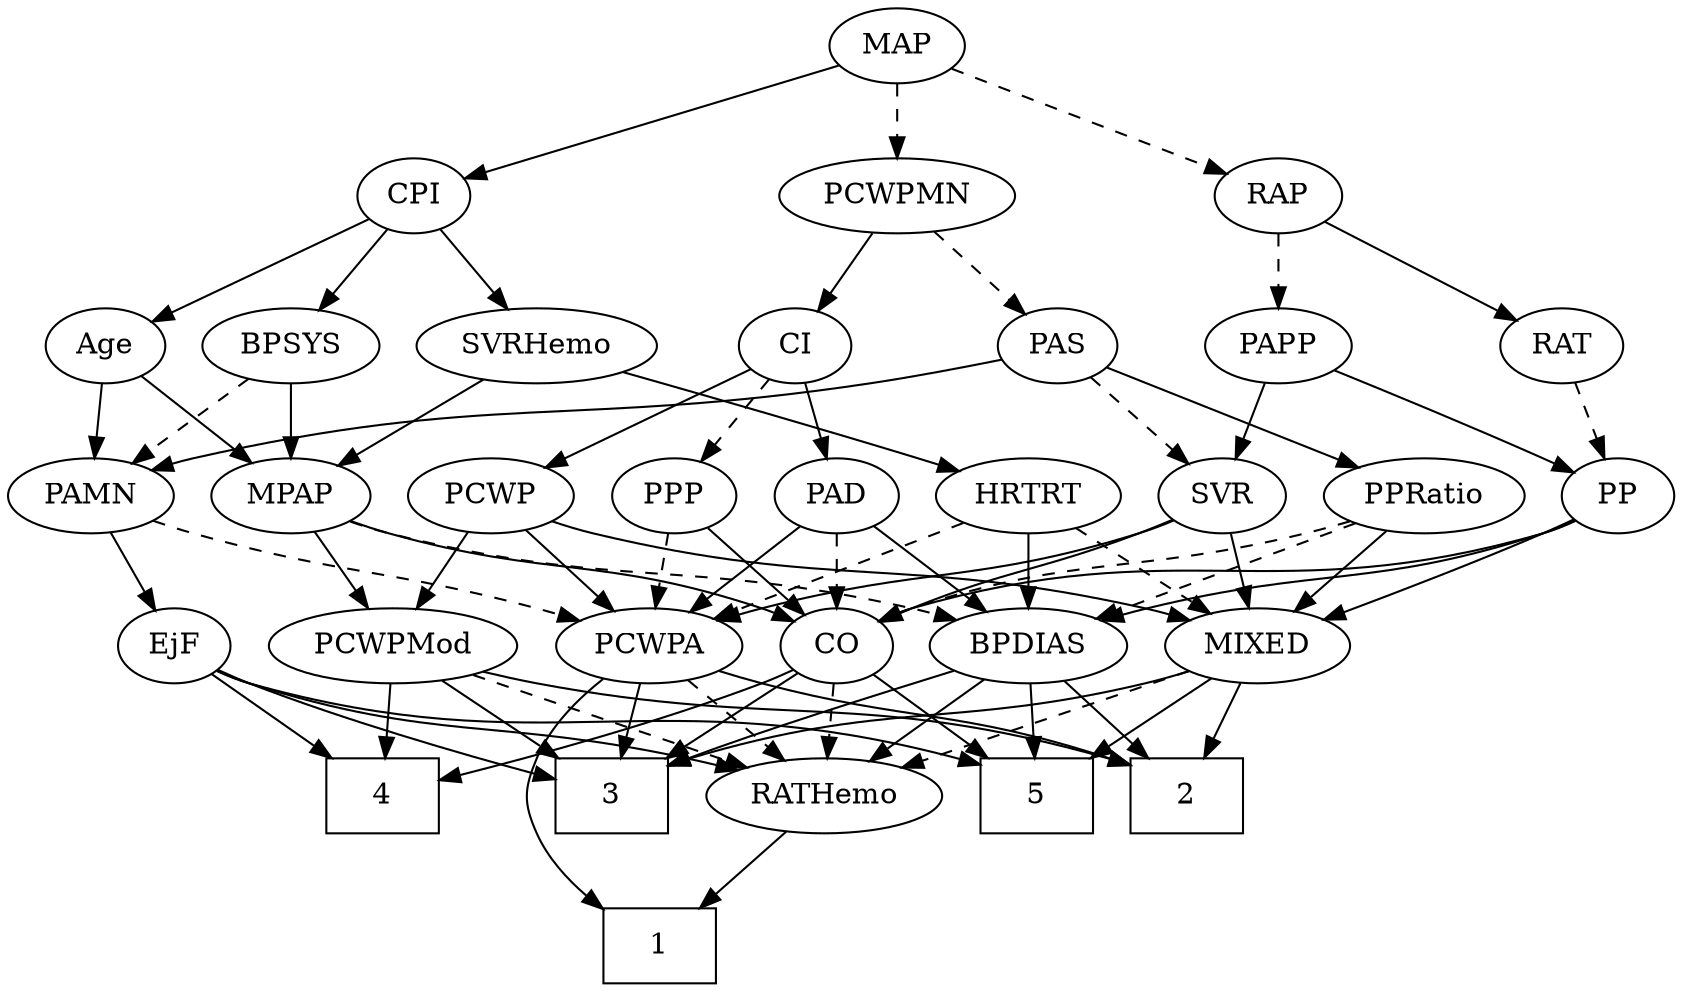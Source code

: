 strict digraph {
	graph [bb="0,0,737.4,468"];
	node [label="\N"];
	1	[height=0.5,
		pos="288.4,18",
		shape=box,
		width=0.75];
	2	[height=0.5,
		pos="529.4,90",
		shape=box,
		width=0.75];
	3	[height=0.5,
		pos="269.4,90",
		shape=box,
		width=0.75];
	4	[height=0.5,
		pos="159.4,90",
		shape=box,
		width=0.75];
	5	[height=0.5,
		pos="457.4,90",
		shape=box,
		width=0.75];
	Age	[height=0.5,
		pos="125.4,306",
		width=0.75];
	MPAP	[height=0.5,
		pos="125.4,234",
		width=0.97491];
	Age -> MPAP	[pos="e,125.4,252.1 125.4,287.7 125.4,279.98 125.4,270.71 125.4,262.11",
		style=solid];
	PAMN	[height=0.5,
		pos="36.397,234",
		width=1.011];
	Age -> PAMN	[pos="e,54.905,249.56 108.66,291.83 95.741,281.68 77.63,267.43 62.772,255.74",
		style=solid];
	EjF	[height=0.5,
		pos="71.397,162",
		width=0.75];
	EjF -> 3	[pos="e,242.37,98.713 92.523,150.49 97.36,148.23 102.52,145.94 107.4,144 149.63,127.2 199.51,111.47 232.65,101.59",
		style=solid];
	EjF -> 4	[pos="e,137.8,108.18 88.364,147.5 100.14,138.14 116.13,125.42 129.96,114.42",
		style=solid];
	EjF -> 5	[pos="e,430.24,104.95 91.887,149.92 96.845,147.63 102.21,145.48 107.4,144 239.32,106.4 284.2,144.63 420.28,107.74",
		style=solid];
	RATHemo	[height=0.5,
		pos="363.4,90",
		width=1.3721];
	EjF -> RATHemo	[pos="e,327.04,102.29 91.962,150.16 96.916,147.87 102.26,145.65 107.4,144 192.56,116.67 218.36,128.61 305.4,108 309.25,107.09 313.23,106.08 \
317.21,105.01",
		style=solid];
	RAP	[height=0.5,
		pos="562.4,378",
		width=0.77632];
	RAT	[height=0.5,
		pos="686.4,306",
		width=0.75827];
	RAP -> RAT	[pos="e,666.3,318.34 582.87,365.44 603.19,353.97 634.51,336.29 657.38,323.38",
		style=solid];
	PAPP	[height=0.5,
		pos="562.4,306",
		width=0.88464];
	RAP -> PAPP	[pos="e,562.4,324.1 562.4,359.7 562.4,351.98 562.4,342.71 562.4,334.11",
		style=dashed];
	MIXED	[height=0.5,
		pos="555.4,162",
		width=1.1193];
	MIXED -> 2	[pos="e,535.81,108.28 549.1,144.05 546.18,136.18 542.63,126.62 539.35,117.79",
		style=solid];
	MIXED -> 3	[pos="e,296.61,104.76 525.21,149.93 518.73,147.78 511.88,145.67 505.4,144 421.03,122.19 393.36,134.57 306.36,107.84",
		style=solid];
	MIXED -> 5	[pos="e,481.25,108.04 534.61,146.15 521.56,136.83 504.44,124.61 489.65,114.04",
		style=solid];
	MIXED -> RATHemo	[pos="e,397.23,103.34 524.97,149.91 493.18,138.31 442.99,120.02 406.98,106.89",
		style=dashed];
	CO	[height=0.5,
		pos="367.4,162",
		width=0.75];
	MPAP -> CO	[pos="e,346.78,173.69 152.17,221.92 157.8,219.8 163.75,217.71 169.4,216 240,194.65 261.62,203.89 331.4,180 333.31,179.35 335.26,178.62 \
337.2,177.84",
		style=solid];
	PCWPMod	[height=0.5,
		pos="168.4,162",
		width=1.4443];
	MPAP -> PCWPMod	[pos="e,157.98,179.96 135.59,216.41 140.71,208.08 147.02,197.8 152.74,188.49",
		style=solid];
	BPDIAS	[height=0.5,
		pos="454.4,162",
		width=1.1735];
	MPAP -> BPDIAS	[pos="e,423.35,174.28 151.61,221.81 157.39,219.64 163.54,217.56 169.4,216 271.07,188.88 301.12,204.73 403.4,180 406.76,179.19 410.23,178.25 \
413.69,177.25",
		style=dashed];
	BPSYS	[height=0.5,
		pos="42.397,306",
		width=1.0471];
	BPSYS -> MPAP	[pos="e,107.99,249.68 60.407,289.81 71.983,280.05 87.196,267.22 99.993,256.42",
		style=solid];
	BPSYS -> PAMN	[pos="e,37.863,252.1 40.914,287.7 40.252,279.98 39.458,270.71 38.721,262.11",
		style=dashed];
	PAD	[height=0.5,
		pos="367.4,234",
		width=0.79437];
	PAD -> CO	[pos="e,367.4,180.1 367.4,215.7 367.4,207.98 367.4,198.71 367.4,190.11",
		style=dashed];
	PCWPA	[height=0.5,
		pos="280.4,162",
		width=1.1555];
	PAD -> PCWPA	[pos="e,299.36,178.26 350.21,219.17 337.96,209.31 321.24,195.86 307.24,184.6",
		style=solid];
	PAD -> BPDIAS	[pos="e,435.43,178.26 384.59,219.17 396.84,209.31 413.55,195.86 427.56,184.6",
		style=solid];
	CO -> 3	[pos="e,293.54,108.24 349.42,148.16 336.18,138.7 317.81,125.58 302,114.29",
		style=solid];
	CO -> 4	[pos="e,186.62,98.096 346.3,150.42 341.46,148.17 336.29,145.9 331.4,144 285.79,126.31 231.64,110.44 196.46,100.77",
		style=solid];
	CO -> 5	[pos="e,435.43,108.08 384.33,147.83 396.41,138.43 413,125.53 427.32,114.39",
		style=solid];
	CO -> RATHemo	[pos="e,364.37,108.1 366.41,143.7 365.97,135.98 365.44,126.71 364.95,118.11",
		style=dashed];
	PAS	[height=0.5,
		pos="461.4,306",
		width=0.75];
	PAS -> PAMN	[pos="e,63.191,246.32 436.13,299.35 419.5,295.76 397.23,291.21 377.4,288 246.57,266.84 210.09,283.65 81.397,252 78.584,251.31 75.707,250.49 \
72.835,249.6",
		style=solid];
	SVR	[height=0.5,
		pos="539.4,234",
		width=0.77632];
	PAS -> SVR	[pos="e,523.75,249.04 476.81,291.17 488.06,281.07 503.5,267.21 516.24,255.79",
		style=dashed];
	PPRatio	[height=0.5,
		pos="625.4,234",
		width=1.1013];
	PAS -> PPRatio	[pos="e,597.61,246.86 483.51,295.56 510.3,284.13 555.82,264.7 588.07,250.93",
		style=solid];
	PAMN -> EjF	[pos="e,63.162,179.47 44.691,216.41 48.832,208.13 53.934,197.92 58.566,188.66",
		style=solid];
	PAMN -> PCWPA	[pos="e,248.97,173.93 63.817,222.03 69.579,219.9 75.652,217.78 81.397,216 146.07,196 164.34,198.72 229.4,180 232.58,179.08 235.86,178.09 \
239.15,177.07",
		style=dashed];
	RATHemo -> 1	[pos="e,306.74,36.124 346,72.765 336.53,63.925 324.63,52.817 314.11,42.997",
		style=solid];
	CPI	[height=0.5,
		pos="173.4,378",
		width=0.75];
	CPI -> Age	[pos="e,136.25,322.82 162.5,361.12 156.43,352.26 148.74,341.04 141.93,331.12",
		style=solid];
	CPI -> BPSYS	[pos="e,66.73,320 152.93,366.06 132.25,355.02 99.979,337.77 75.632,324.76",
		style=solid];
	SVRHemo	[height=0.5,
		pos="220.4,306",
		width=1.3902];
	CPI -> SVRHemo	[pos="e,209.12,323.8 184.06,361.12 189.78,352.59 196.97,341.89 203.44,332.25",
		style=solid];
	PP	[height=0.5,
		pos="710.4,234",
		width=0.75];
	RAT -> PP	[pos="e,704.64,251.79 692.21,288.05 694.95,280.06 698.28,270.33 701.35,261.4",
		style=dashed];
	SVR -> MIXED	[pos="e,551.45,180.28 543.27,216.05 545.05,208.26 547.21,198.82 549.21,190.08",
		style=solid];
	SVR -> CO	[pos="e,388.57,173.4 517.61,222.63 512.65,220.37 507.37,218.04 502.4,216 459.09,198.21 446.61,198.02 403.4,180 401.58,179.24 399.72,178.44 \
397.85,177.62",
		style=solid];
	SVR -> PCWPA	[pos="e,311.51,174 517.81,222.1 512.83,219.87 507.5,217.69 502.4,216 428.65,191.64 406.36,200.31 331.4,180 328.05,179.09 324.61,178.09 \
321.16,177.04",
		style=solid];
	PCWPMod -> 2	[pos="e,502.22,104.89 206.27,149.58 213.88,147.53 221.86,145.56 229.4,144 342.2,120.7 377.92,140.53 492.38,107.78",
		style=solid];
	PCWPMod -> 3	[pos="e,244.56,108.21 190.81,145.46 204.12,136.24 221.25,124.37 236.12,114.06",
		style=solid];
	PCWPMod -> 4	[pos="e,161.6,108.1 166.17,143.7 165.18,135.98 163.99,126.71 162.88,118.11",
		style=solid];
	PCWPMod -> RATHemo	[pos="e,329.49,103.17 203.26,148.49 235.9,136.77 284.79,119.22 319.96,106.59",
		style=dashed];
	PCWPA -> 1	[pos="e,263.02,36.045 261.09,145.54 250.73,135.97 238.98,122.72 233.4,108 227.72,93.041 227.14,86.725 233.4,72 238.13,60.862 246.48,50.93 \
255.27,42.759",
		style=solid];
	PCWPA -> 2	[pos="e,502.14,104.64 311.53,150.06 318.05,147.92 324.92,145.79 331.4,144 399.42,125.16 421.71,131.29 492.33,107.96",
		style=solid];
	PCWPA -> 3	[pos="e,272.08,108.1 277.68,143.7 276.47,135.98 275.01,126.71 273.66,118.11",
		style=solid];
	PCWPA -> RATHemo	[pos="e,344.74,106.73 298.82,145.46 310.02,136.02 324.52,123.79 336.94,113.32",
		style=dashed];
	PCWPMN	[height=0.5,
		pos="389.4,378",
		width=1.3902];
	PCWPMN -> PAS	[pos="e,446.74,321.25 406.1,360.76 415.99,351.14 428.65,338.84 439.35,328.43",
		style=dashed];
	CI	[height=0.5,
		pos="341.4,306",
		width=0.75];
	PCWPMN -> CI	[pos="e,352.36,322.99 378.02,360.41 372.08,351.74 364.69,340.97 358.11,331.38",
		style=solid];
	SVRHemo -> MPAP	[pos="e,144.8,249.3 199.31,289.46 185.7,279.43 167.83,266.27 153.08,255.4",
		style=solid];
	HRTRT	[height=0.5,
		pos="453.4,234",
		width=1.1013];
	SVRHemo -> HRTRT	[pos="e,423.53,245.9 259.23,294.62 296.8,284.4 355.28,268.04 405.4,252 408.16,251.12 411,250.18 413.86,249.22",
		style=solid];
	BPDIAS -> 2	[pos="e,511.14,108.04 471.42,145.12 480.94,136.22 493.02,124.95 503.68,115",
		style=solid];
	BPDIAS -> 3	[pos="e,296.79,104.28 422.55,150.09 389.21,138.6 338.21,120.82 306.4,108.19",
		style=solid];
	BPDIAS -> 5	[pos="e,456.66,108.1 455.14,143.7 455.47,135.98 455.87,126.71 456.23,118.11",
		style=solid];
	BPDIAS -> RATHemo	[pos="e,383.73,106.64 434.65,145.81 422.18,136.22 405.87,123.67 392,113",
		style=solid];
	MAP	[height=0.5,
		pos="389.4,450",
		width=0.84854];
	MAP -> RAP	[pos="e,539.21,388.38 413.82,439.12 444.16,426.84 496.06,405.84 529.79,392.19",
		style=dashed];
	MAP -> CPI	[pos="e,197.23,386.72 363.34,440.56 324.18,427.86 250.14,403.87 206.98,389.88",
		style=solid];
	MAP -> PCWPMN	[pos="e,389.4,396.1 389.4,431.7 389.4,423.98 389.4,414.71 389.4,406.11",
		style=dashed];
	PP -> MIXED	[pos="e,583.37,175.25 689.11,222.85 684.28,220.58 679.17,218.19 674.4,216 647.12,203.49 616.14,189.7 592.63,179.33",
		style=solid];
	PP -> CO	[pos="e,387.91,174.02 689.89,221.98 684.93,219.7 679.57,217.52 674.4,216 557.85,181.65 519.94,214.35 403.4,180 401.46,179.43 399.49,178.77 \
397.53,178.04",
		style=solid];
	PP -> BPDIAS	[pos="e,486.14,173.96 689.79,222.28 684.84,219.98 679.5,217.73 674.4,216 602.06,191.53 580.12,199.89 506.4,180 502.99,179.08 499.48,178.07 \
495.97,177.02",
		style=solid];
	PPP	[height=0.5,
		pos="293.4,234",
		width=0.75];
	PPP -> CO	[pos="e,352.44,177.14 308.37,218.83 318.9,208.87 333.18,195.37 345.05,184.14",
		style=solid];
	PPP -> PCWPA	[pos="e,283.61,180.28 290.25,216.05 288.82,208.35 287.09,199.03 285.48,190.36",
		style=dashed];
	PPRatio -> MIXED	[pos="e,571.22,178.82 609.51,217.12 600.29,207.9 588.52,196.13 578.32,185.92",
		style=solid];
	PPRatio -> CO	[pos="e,387.99,173.74 595.53,221.95 589.26,219.83 582.65,217.73 576.4,216 500.7,195.09 477.87,204.94 403.4,180 401.48,179.36 399.53,178.64 \
397.58,177.87",
		style=dashed];
	PPRatio -> BPDIAS	[pos="e,483.68,174.99 596.78,221.28 568.34,209.64 524.55,191.72 493.04,178.82",
		style=dashed];
	PCWP	[height=0.5,
		pos="213.4,234",
		width=0.97491];
	PCWP -> MIXED	[pos="e,525.52,174.15 239.6,221.77 245.39,219.61 251.53,217.54 257.4,216 365.13,187.75 397.11,206.04 505.4,180 508.8,179.18 512.3,178.23 \
515.79,177.2",
		style=solid];
	PCWP -> PCWPMod	[pos="e,179.09,179.63 202.96,216.76 197.53,208.32 190.77,197.8 184.67,188.31",
		style=solid];
	PCWP -> PCWPA	[pos="e,265.1,178.98 228.27,217.46 236.99,208.35 248.19,196.65 257.97,186.43",
		style=solid];
	CI -> PAD	[pos="e,361.1,251.96 347.56,288.41 350.56,280.34 354.24,270.43 357.61,261.35",
		style=solid];
	CI -> PPP	[pos="e,304.25,250.82 330.5,289.12 324.43,280.26 316.74,269.04 309.93,259.12",
		style=dashed];
	CI -> PCWP	[pos="e,236.62,247.7 321.11,293.91 300.83,282.81 269.31,265.58 245.6,252.61",
		style=solid];
	PAPP -> SVR	[pos="e,544.91,251.79 556.83,288.05 554.2,280.06 551.01,270.33 548.07,261.4",
		style=solid];
	PAPP -> PP	[pos="e,689.08,245.08 586.18,293.75 611.61,281.72 652.04,262.6 679.82,249.46",
		style=solid];
	HRTRT -> MIXED	[pos="e,534.29,177.49 474.53,218.5 489.3,208.36 509.23,194.68 525.61,183.44",
		style=dashed];
	HRTRT -> PCWPA	[pos="e,309.88,174.93 424.83,221.44 396.04,209.79 351.41,191.73 319.38,178.77",
		style=dashed];
	HRTRT -> BPDIAS	[pos="e,454.15,180.1 453.64,215.7 453.75,207.98 453.89,198.71 454.01,190.11",
		style=solid];
}
